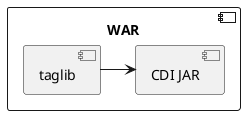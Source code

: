 @startuml

' Enterprise JSF project.
'
' Copyright 2023 e-Contract.be BV. All rights reserved.
' e-Contract.be BV proprietary/confidential. Use is subject to license terms.

component "WAR" {
    component "taglib" as taglib
    component "CDI JAR" as CDIJAR
    taglib -> CDIJAR
}

@enduml
